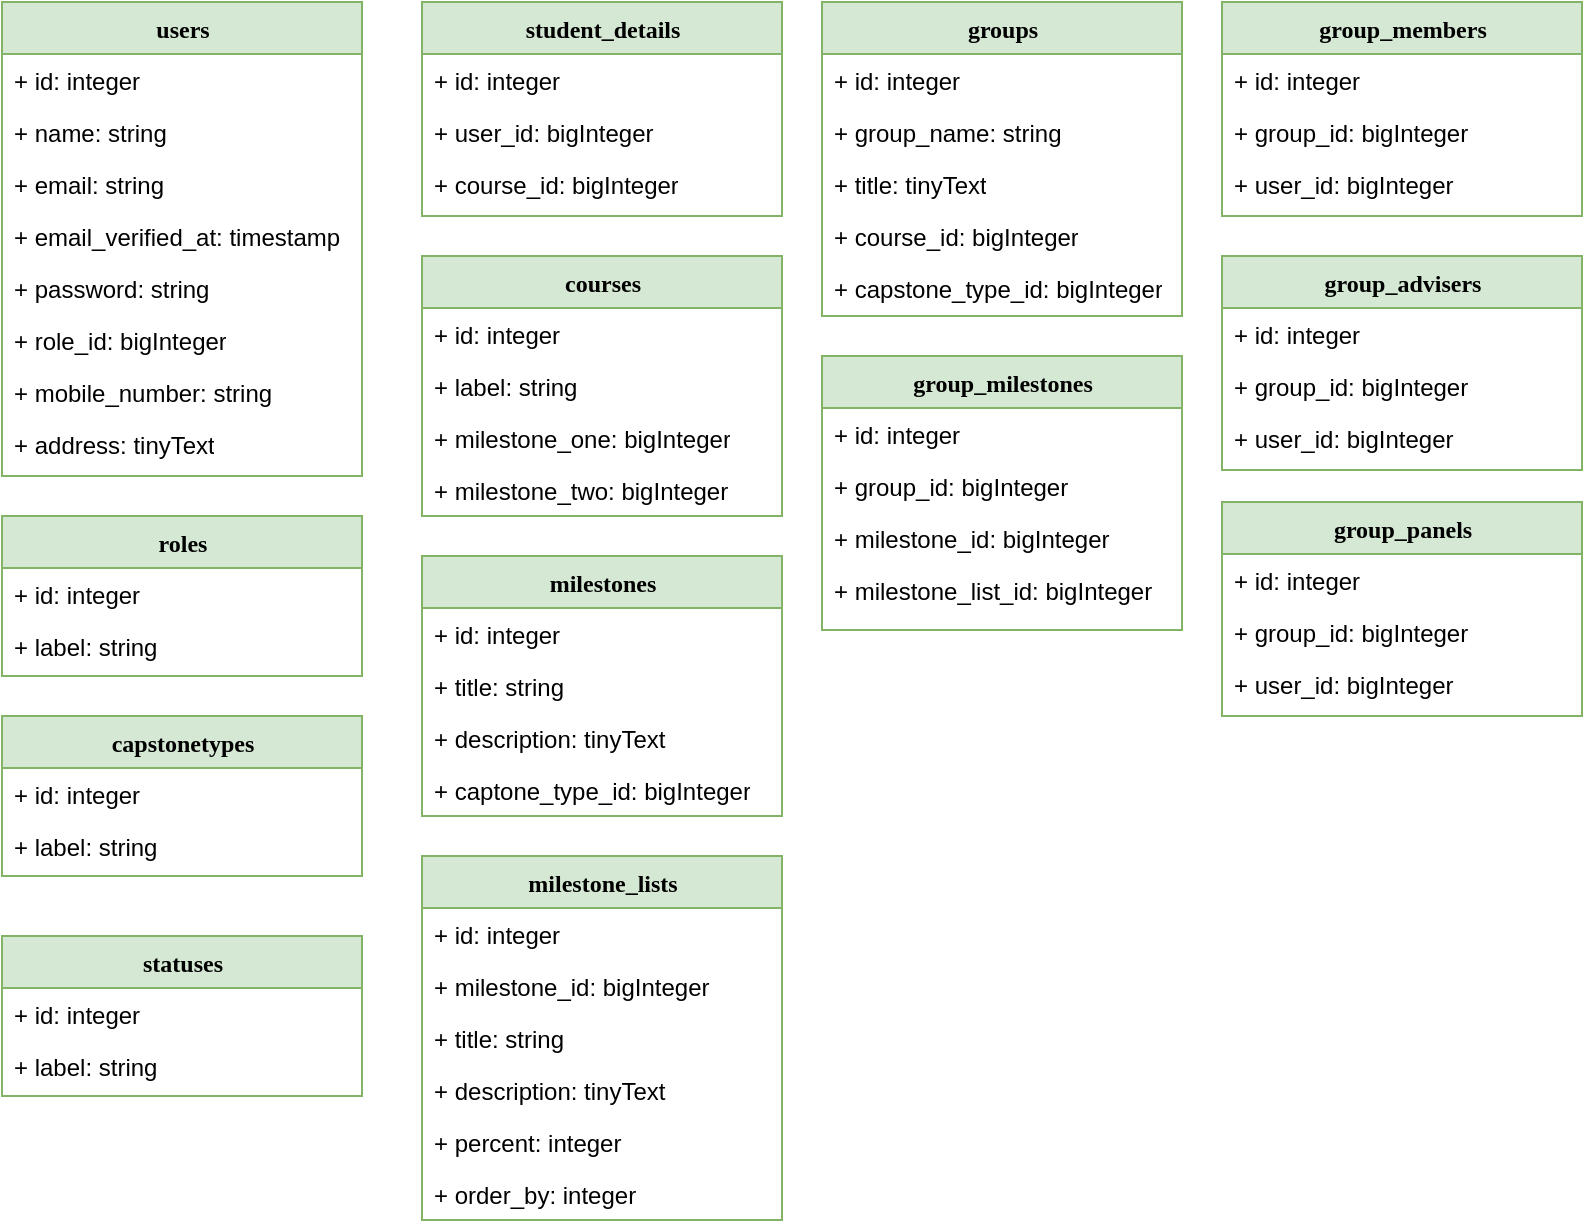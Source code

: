 <mxfile version="13.9.9" type="device"><diagram name="Page-1" id="9f46799a-70d6-7492-0946-bef42562c5a5"><mxGraphModel dx="1086" dy="806" grid="1" gridSize="10" guides="1" tooltips="1" connect="1" arrows="1" fold="1" page="1" pageScale="1" pageWidth="1100" pageHeight="850" background="#ffffff" math="0" shadow="0"><root><mxCell id="0"/><mxCell id="1" parent="0"/><mxCell id="78961159f06e98e8-17" value="users" style="swimlane;html=1;fontStyle=1;align=center;verticalAlign=top;childLayout=stackLayout;horizontal=1;startSize=26;horizontalStack=0;resizeParent=1;resizeLast=0;collapsible=1;marginBottom=0;swimlaneFillColor=#ffffff;rounded=0;shadow=0;comic=0;labelBackgroundColor=none;strokeWidth=1;fillColor=#d5e8d4;fontFamily=Verdana;fontSize=12;strokeColor=#82b366;" parent="1" vertex="1"><mxGeometry x="110" y="83" width="180" height="237" as="geometry"/></mxCell><mxCell id="78961159f06e98e8-21" value="+ id: integer" style="text;html=1;strokeColor=none;fillColor=none;align=left;verticalAlign=top;spacingLeft=4;spacingRight=4;whiteSpace=wrap;overflow=hidden;rotatable=0;points=[[0,0.5],[1,0.5]];portConstraint=eastwest;" parent="78961159f06e98e8-17" vertex="1"><mxGeometry y="26" width="180" height="26" as="geometry"/></mxCell><mxCell id="78961159f06e98e8-23" value="+ name: string" style="text;html=1;strokeColor=none;fillColor=none;align=left;verticalAlign=top;spacingLeft=4;spacingRight=4;whiteSpace=wrap;overflow=hidden;rotatable=0;points=[[0,0.5],[1,0.5]];portConstraint=eastwest;" parent="78961159f06e98e8-17" vertex="1"><mxGeometry y="52" width="180" height="26" as="geometry"/></mxCell><mxCell id="78961159f06e98e8-25" value="+ email: string" style="text;html=1;strokeColor=none;fillColor=none;align=left;verticalAlign=top;spacingLeft=4;spacingRight=4;whiteSpace=wrap;overflow=hidden;rotatable=0;points=[[0,0.5],[1,0.5]];portConstraint=eastwest;" parent="78961159f06e98e8-17" vertex="1"><mxGeometry y="78" width="180" height="26" as="geometry"/></mxCell><mxCell id="78961159f06e98e8-26" value="+ email_verified_at: timestamp" style="text;html=1;strokeColor=none;fillColor=none;align=left;verticalAlign=top;spacingLeft=4;spacingRight=4;whiteSpace=wrap;overflow=hidden;rotatable=0;points=[[0,0.5],[1,0.5]];portConstraint=eastwest;" parent="78961159f06e98e8-17" vertex="1"><mxGeometry y="104" width="180" height="26" as="geometry"/></mxCell><mxCell id="78961159f06e98e8-24" value="+ password: string" style="text;html=1;strokeColor=none;fillColor=none;align=left;verticalAlign=top;spacingLeft=4;spacingRight=4;whiteSpace=wrap;overflow=hidden;rotatable=0;points=[[0,0.5],[1,0.5]];portConstraint=eastwest;" parent="78961159f06e98e8-17" vertex="1"><mxGeometry y="130" width="180" height="26" as="geometry"/></mxCell><mxCell id="rRoZWVBHgznnfZUeibbi-2" value="+ role_id: bigInteger" style="text;html=1;strokeColor=none;fillColor=none;align=left;verticalAlign=top;spacingLeft=4;spacingRight=4;whiteSpace=wrap;overflow=hidden;rotatable=0;points=[[0,0.5],[1,0.5]];portConstraint=eastwest;" parent="78961159f06e98e8-17" vertex="1"><mxGeometry y="156" width="180" height="26" as="geometry"/></mxCell><mxCell id="mozkdcKhJREuQSXOblhR-1" value="+ mobile_number: string" style="text;html=1;strokeColor=none;fillColor=none;align=left;verticalAlign=top;spacingLeft=4;spacingRight=4;whiteSpace=wrap;overflow=hidden;rotatable=0;points=[[0,0.5],[1,0.5]];portConstraint=eastwest;" parent="78961159f06e98e8-17" vertex="1"><mxGeometry y="182" width="180" height="26" as="geometry"/></mxCell><mxCell id="mozkdcKhJREuQSXOblhR-2" value="+ address: tinyText" style="text;html=1;strokeColor=none;fillColor=none;align=left;verticalAlign=top;spacingLeft=4;spacingRight=4;whiteSpace=wrap;overflow=hidden;rotatable=0;points=[[0,0.5],[1,0.5]];portConstraint=eastwest;" parent="78961159f06e98e8-17" vertex="1"><mxGeometry y="208" width="180" height="26" as="geometry"/></mxCell><mxCell id="rRoZWVBHgznnfZUeibbi-3" value="roles" style="swimlane;html=1;fontStyle=1;align=center;verticalAlign=top;childLayout=stackLayout;horizontal=1;startSize=26;horizontalStack=0;resizeParent=1;resizeLast=0;collapsible=1;marginBottom=0;swimlaneFillColor=#ffffff;rounded=0;shadow=0;comic=0;labelBackgroundColor=none;strokeWidth=1;fillColor=#d5e8d4;fontFamily=Verdana;fontSize=12;strokeColor=#82b366;" parent="1" vertex="1"><mxGeometry x="110" y="340" width="180" height="80" as="geometry"/></mxCell><mxCell id="rRoZWVBHgznnfZUeibbi-4" value="+ id: integer" style="text;html=1;strokeColor=none;fillColor=none;align=left;verticalAlign=top;spacingLeft=4;spacingRight=4;whiteSpace=wrap;overflow=hidden;rotatable=0;points=[[0,0.5],[1,0.5]];portConstraint=eastwest;" parent="rRoZWVBHgznnfZUeibbi-3" vertex="1"><mxGeometry y="26" width="180" height="26" as="geometry"/></mxCell><mxCell id="rRoZWVBHgznnfZUeibbi-5" value="+ label: string" style="text;html=1;strokeColor=none;fillColor=none;align=left;verticalAlign=top;spacingLeft=4;spacingRight=4;whiteSpace=wrap;overflow=hidden;rotatable=0;points=[[0,0.5],[1,0.5]];portConstraint=eastwest;" parent="rRoZWVBHgznnfZUeibbi-3" vertex="1"><mxGeometry y="52" width="180" height="26" as="geometry"/></mxCell><mxCell id="rRoZWVBHgznnfZUeibbi-10" value="student_details" style="swimlane;html=1;fontStyle=1;align=center;verticalAlign=top;childLayout=stackLayout;horizontal=1;startSize=26;horizontalStack=0;resizeParent=1;resizeLast=0;collapsible=1;marginBottom=0;swimlaneFillColor=#ffffff;rounded=0;shadow=0;comic=0;labelBackgroundColor=none;strokeWidth=1;fillColor=#d5e8d4;fontFamily=Verdana;fontSize=12;strokeColor=#82b366;" parent="1" vertex="1"><mxGeometry x="320" y="83" width="180" height="107" as="geometry"/></mxCell><mxCell id="rRoZWVBHgznnfZUeibbi-11" value="+ id: integer" style="text;html=1;strokeColor=none;fillColor=none;align=left;verticalAlign=top;spacingLeft=4;spacingRight=4;whiteSpace=wrap;overflow=hidden;rotatable=0;points=[[0,0.5],[1,0.5]];portConstraint=eastwest;" parent="rRoZWVBHgznnfZUeibbi-10" vertex="1"><mxGeometry y="26" width="180" height="26" as="geometry"/></mxCell><mxCell id="rRoZWVBHgznnfZUeibbi-12" value="+ user_id: bigInteger" style="text;html=1;strokeColor=none;fillColor=none;align=left;verticalAlign=top;spacingLeft=4;spacingRight=4;whiteSpace=wrap;overflow=hidden;rotatable=0;points=[[0,0.5],[1,0.5]];portConstraint=eastwest;" parent="rRoZWVBHgznnfZUeibbi-10" vertex="1"><mxGeometry y="52" width="180" height="26" as="geometry"/></mxCell><mxCell id="rRoZWVBHgznnfZUeibbi-13" value="+ course_id: bigInteger" style="text;html=1;strokeColor=none;fillColor=none;align=left;verticalAlign=top;spacingLeft=4;spacingRight=4;whiteSpace=wrap;overflow=hidden;rotatable=0;points=[[0,0.5],[1,0.5]];portConstraint=eastwest;" parent="rRoZWVBHgznnfZUeibbi-10" vertex="1"><mxGeometry y="78" width="180" height="26" as="geometry"/></mxCell><mxCell id="rRoZWVBHgznnfZUeibbi-31" value="courses" style="swimlane;html=1;fontStyle=1;align=center;verticalAlign=top;childLayout=stackLayout;horizontal=1;startSize=26;horizontalStack=0;resizeParent=1;resizeLast=0;collapsible=1;marginBottom=0;swimlaneFillColor=#ffffff;rounded=0;shadow=0;comic=0;labelBackgroundColor=none;strokeWidth=1;fillColor=#d5e8d4;fontFamily=Verdana;fontSize=12;strokeColor=#82b366;" parent="1" vertex="1"><mxGeometry x="320" y="210" width="180" height="130" as="geometry"/></mxCell><mxCell id="rRoZWVBHgznnfZUeibbi-32" value="+ id: integer" style="text;html=1;strokeColor=none;fillColor=none;align=left;verticalAlign=top;spacingLeft=4;spacingRight=4;whiteSpace=wrap;overflow=hidden;rotatable=0;points=[[0,0.5],[1,0.5]];portConstraint=eastwest;" parent="rRoZWVBHgznnfZUeibbi-31" vertex="1"><mxGeometry y="26" width="180" height="26" as="geometry"/></mxCell><mxCell id="rRoZWVBHgznnfZUeibbi-33" value="+ label: string" style="text;html=1;strokeColor=none;fillColor=none;align=left;verticalAlign=top;spacingLeft=4;spacingRight=4;whiteSpace=wrap;overflow=hidden;rotatable=0;points=[[0,0.5],[1,0.5]];portConstraint=eastwest;" parent="rRoZWVBHgznnfZUeibbi-31" vertex="1"><mxGeometry y="52" width="180" height="26" as="geometry"/></mxCell><mxCell id="rRoZWVBHgznnfZUeibbi-34" value="+ milestone_one: bigInteger" style="text;html=1;strokeColor=none;fillColor=none;align=left;verticalAlign=top;spacingLeft=4;spacingRight=4;whiteSpace=wrap;overflow=hidden;rotatable=0;points=[[0,0.5],[1,0.5]];portConstraint=eastwest;" parent="rRoZWVBHgznnfZUeibbi-31" vertex="1"><mxGeometry y="78" width="180" height="26" as="geometry"/></mxCell><mxCell id="mozkdcKhJREuQSXOblhR-17" value="+ milestone_two: bigInteger" style="text;html=1;strokeColor=none;fillColor=none;align=left;verticalAlign=top;spacingLeft=4;spacingRight=4;whiteSpace=wrap;overflow=hidden;rotatable=0;points=[[0,0.5],[1,0.5]];portConstraint=eastwest;" parent="rRoZWVBHgznnfZUeibbi-31" vertex="1"><mxGeometry y="104" width="180" height="26" as="geometry"/></mxCell><mxCell id="rRoZWVBHgznnfZUeibbi-35" value="milestones" style="swimlane;html=1;fontStyle=1;align=center;verticalAlign=top;childLayout=stackLayout;horizontal=1;startSize=26;horizontalStack=0;resizeParent=1;resizeLast=0;collapsible=1;marginBottom=0;swimlaneFillColor=#ffffff;rounded=0;shadow=0;comic=0;labelBackgroundColor=none;strokeWidth=1;fillColor=#d5e8d4;fontFamily=Verdana;fontSize=12;strokeColor=#82b366;" parent="1" vertex="1"><mxGeometry x="320" y="360" width="180" height="130" as="geometry"/></mxCell><mxCell id="rRoZWVBHgznnfZUeibbi-36" value="+ id: integer" style="text;html=1;strokeColor=none;fillColor=none;align=left;verticalAlign=top;spacingLeft=4;spacingRight=4;whiteSpace=wrap;overflow=hidden;rotatable=0;points=[[0,0.5],[1,0.5]];portConstraint=eastwest;" parent="rRoZWVBHgznnfZUeibbi-35" vertex="1"><mxGeometry y="26" width="180" height="26" as="geometry"/></mxCell><mxCell id="rRoZWVBHgznnfZUeibbi-37" value="+ title: string" style="text;html=1;strokeColor=none;fillColor=none;align=left;verticalAlign=top;spacingLeft=4;spacingRight=4;whiteSpace=wrap;overflow=hidden;rotatable=0;points=[[0,0.5],[1,0.5]];portConstraint=eastwest;" parent="rRoZWVBHgznnfZUeibbi-35" vertex="1"><mxGeometry y="52" width="180" height="26" as="geometry"/></mxCell><mxCell id="rRoZWVBHgznnfZUeibbi-38" value="+ description: tinyText" style="text;html=1;strokeColor=none;fillColor=none;align=left;verticalAlign=top;spacingLeft=4;spacingRight=4;whiteSpace=wrap;overflow=hidden;rotatable=0;points=[[0,0.5],[1,0.5]];portConstraint=eastwest;" parent="rRoZWVBHgznnfZUeibbi-35" vertex="1"><mxGeometry y="78" width="180" height="26" as="geometry"/></mxCell><mxCell id="mozkdcKhJREuQSXOblhR-18" value="+ captone_type_id: bigInteger" style="text;html=1;strokeColor=none;fillColor=none;align=left;verticalAlign=top;spacingLeft=4;spacingRight=4;whiteSpace=wrap;overflow=hidden;rotatable=0;points=[[0,0.5],[1,0.5]];portConstraint=eastwest;" parent="rRoZWVBHgznnfZUeibbi-35" vertex="1"><mxGeometry y="104" width="180" height="26" as="geometry"/></mxCell><mxCell id="mozkdcKhJREuQSXOblhR-4" value="milestone_lists" style="swimlane;html=1;fontStyle=1;align=center;verticalAlign=top;childLayout=stackLayout;horizontal=1;startSize=26;horizontalStack=0;resizeParent=1;resizeLast=0;collapsible=1;marginBottom=0;swimlaneFillColor=#ffffff;rounded=0;shadow=0;comic=0;labelBackgroundColor=none;strokeWidth=1;fillColor=#d5e8d4;fontFamily=Verdana;fontSize=12;strokeColor=#82b366;" parent="1" vertex="1"><mxGeometry x="320" y="510" width="180" height="182" as="geometry"/></mxCell><mxCell id="mozkdcKhJREuQSXOblhR-5" value="+ id: integer" style="text;html=1;strokeColor=none;fillColor=none;align=left;verticalAlign=top;spacingLeft=4;spacingRight=4;whiteSpace=wrap;overflow=hidden;rotatable=0;points=[[0,0.5],[1,0.5]];portConstraint=eastwest;" parent="mozkdcKhJREuQSXOblhR-4" vertex="1"><mxGeometry y="26" width="180" height="26" as="geometry"/></mxCell><mxCell id="mozkdcKhJREuQSXOblhR-6" value="+ milestone_id: bigInteger" style="text;html=1;strokeColor=none;fillColor=none;align=left;verticalAlign=top;spacingLeft=4;spacingRight=4;whiteSpace=wrap;overflow=hidden;rotatable=0;points=[[0,0.5],[1,0.5]];portConstraint=eastwest;" parent="mozkdcKhJREuQSXOblhR-4" vertex="1"><mxGeometry y="52" width="180" height="26" as="geometry"/></mxCell><mxCell id="mozkdcKhJREuQSXOblhR-7" value="+ title: string" style="text;html=1;strokeColor=none;fillColor=none;align=left;verticalAlign=top;spacingLeft=4;spacingRight=4;whiteSpace=wrap;overflow=hidden;rotatable=0;points=[[0,0.5],[1,0.5]];portConstraint=eastwest;" parent="mozkdcKhJREuQSXOblhR-4" vertex="1"><mxGeometry y="78" width="180" height="26" as="geometry"/></mxCell><mxCell id="mozkdcKhJREuQSXOblhR-8" value="+ description: tinyText" style="text;html=1;strokeColor=none;fillColor=none;align=left;verticalAlign=top;spacingLeft=4;spacingRight=4;whiteSpace=wrap;overflow=hidden;rotatable=0;points=[[0,0.5],[1,0.5]];portConstraint=eastwest;" parent="mozkdcKhJREuQSXOblhR-4" vertex="1"><mxGeometry y="104" width="180" height="26" as="geometry"/></mxCell><mxCell id="mozkdcKhJREuQSXOblhR-9" value="+ percent: integer" style="text;html=1;strokeColor=none;fillColor=none;align=left;verticalAlign=top;spacingLeft=4;spacingRight=4;whiteSpace=wrap;overflow=hidden;rotatable=0;points=[[0,0.5],[1,0.5]];portConstraint=eastwest;" parent="mozkdcKhJREuQSXOblhR-4" vertex="1"><mxGeometry y="130" width="180" height="26" as="geometry"/></mxCell><mxCell id="ksWaV73kBurp79Q44kis-1" value="+ order_by: integer" style="text;html=1;strokeColor=none;fillColor=none;align=left;verticalAlign=top;spacingLeft=4;spacingRight=4;whiteSpace=wrap;overflow=hidden;rotatable=0;points=[[0,0.5],[1,0.5]];portConstraint=eastwest;" vertex="1" parent="mozkdcKhJREuQSXOblhR-4"><mxGeometry y="156" width="180" height="26" as="geometry"/></mxCell><mxCell id="mozkdcKhJREuQSXOblhR-10" value="groups" style="swimlane;html=1;fontStyle=1;align=center;verticalAlign=top;childLayout=stackLayout;horizontal=1;startSize=26;horizontalStack=0;resizeParent=1;resizeLast=0;collapsible=1;marginBottom=0;swimlaneFillColor=#ffffff;rounded=0;shadow=0;comic=0;labelBackgroundColor=none;strokeWidth=1;fillColor=#d5e8d4;fontFamily=Verdana;fontSize=12;strokeColor=#82b366;" parent="1" vertex="1"><mxGeometry x="520" y="83" width="180" height="157" as="geometry"/></mxCell><mxCell id="mozkdcKhJREuQSXOblhR-11" value="+ id: integer" style="text;html=1;strokeColor=none;fillColor=none;align=left;verticalAlign=top;spacingLeft=4;spacingRight=4;whiteSpace=wrap;overflow=hidden;rotatable=0;points=[[0,0.5],[1,0.5]];portConstraint=eastwest;" parent="mozkdcKhJREuQSXOblhR-10" vertex="1"><mxGeometry y="26" width="180" height="26" as="geometry"/></mxCell><mxCell id="mozkdcKhJREuQSXOblhR-12" value="+ group_name: string" style="text;html=1;strokeColor=none;fillColor=none;align=left;verticalAlign=top;spacingLeft=4;spacingRight=4;whiteSpace=wrap;overflow=hidden;rotatable=0;points=[[0,0.5],[1,0.5]];portConstraint=eastwest;" parent="mozkdcKhJREuQSXOblhR-10" vertex="1"><mxGeometry y="52" width="180" height="26" as="geometry"/></mxCell><mxCell id="mozkdcKhJREuQSXOblhR-13" value="+ title: tinyText" style="text;html=1;strokeColor=none;fillColor=none;align=left;verticalAlign=top;spacingLeft=4;spacingRight=4;whiteSpace=wrap;overflow=hidden;rotatable=0;points=[[0,0.5],[1,0.5]];portConstraint=eastwest;" parent="mozkdcKhJREuQSXOblhR-10" vertex="1"><mxGeometry y="78" width="180" height="26" as="geometry"/></mxCell><mxCell id="mozkdcKhJREuQSXOblhR-14" value="+ course_id: bigInteger" style="text;html=1;strokeColor=none;fillColor=none;align=left;verticalAlign=top;spacingLeft=4;spacingRight=4;whiteSpace=wrap;overflow=hidden;rotatable=0;points=[[0,0.5],[1,0.5]];portConstraint=eastwest;" parent="mozkdcKhJREuQSXOblhR-10" vertex="1"><mxGeometry y="104" width="180" height="26" as="geometry"/></mxCell><mxCell id="mozkdcKhJREuQSXOblhR-15" value="+ capstone_type_id: bigInteger" style="text;html=1;strokeColor=none;fillColor=none;align=left;verticalAlign=top;spacingLeft=4;spacingRight=4;whiteSpace=wrap;overflow=hidden;rotatable=0;points=[[0,0.5],[1,0.5]];portConstraint=eastwest;" parent="mozkdcKhJREuQSXOblhR-10" vertex="1"><mxGeometry y="130" width="180" height="26" as="geometry"/></mxCell><mxCell id="mozkdcKhJREuQSXOblhR-19" value="capstonetypes" style="swimlane;html=1;fontStyle=1;align=center;verticalAlign=top;childLayout=stackLayout;horizontal=1;startSize=26;horizontalStack=0;resizeParent=1;resizeLast=0;collapsible=1;marginBottom=0;swimlaneFillColor=#ffffff;rounded=0;shadow=0;comic=0;labelBackgroundColor=none;strokeWidth=1;fillColor=#d5e8d4;fontFamily=Verdana;fontSize=12;strokeColor=#82b366;" parent="1" vertex="1"><mxGeometry x="110" y="440" width="180" height="80" as="geometry"/></mxCell><mxCell id="mozkdcKhJREuQSXOblhR-20" value="+ id: integer" style="text;html=1;strokeColor=none;fillColor=none;align=left;verticalAlign=top;spacingLeft=4;spacingRight=4;whiteSpace=wrap;overflow=hidden;rotatable=0;points=[[0,0.5],[1,0.5]];portConstraint=eastwest;" parent="mozkdcKhJREuQSXOblhR-19" vertex="1"><mxGeometry y="26" width="180" height="26" as="geometry"/></mxCell><mxCell id="mozkdcKhJREuQSXOblhR-21" value="+ label: string" style="text;html=1;strokeColor=none;fillColor=none;align=left;verticalAlign=top;spacingLeft=4;spacingRight=4;whiteSpace=wrap;overflow=hidden;rotatable=0;points=[[0,0.5],[1,0.5]];portConstraint=eastwest;" parent="mozkdcKhJREuQSXOblhR-19" vertex="1"><mxGeometry y="52" width="180" height="26" as="geometry"/></mxCell><mxCell id="mozkdcKhJREuQSXOblhR-24" value="group_milestones" style="swimlane;html=1;fontStyle=1;align=center;verticalAlign=top;childLayout=stackLayout;horizontal=1;startSize=26;horizontalStack=0;resizeParent=1;resizeLast=0;collapsible=1;marginBottom=0;swimlaneFillColor=#ffffff;rounded=0;shadow=0;comic=0;labelBackgroundColor=none;strokeWidth=1;fillColor=#d5e8d4;fontFamily=Verdana;fontSize=12;strokeColor=#82b366;" parent="1" vertex="1"><mxGeometry x="520" y="260" width="180" height="137" as="geometry"/></mxCell><mxCell id="mozkdcKhJREuQSXOblhR-25" value="+ id: integer" style="text;html=1;strokeColor=none;fillColor=none;align=left;verticalAlign=top;spacingLeft=4;spacingRight=4;whiteSpace=wrap;overflow=hidden;rotatable=0;points=[[0,0.5],[1,0.5]];portConstraint=eastwest;" parent="mozkdcKhJREuQSXOblhR-24" vertex="1"><mxGeometry y="26" width="180" height="26" as="geometry"/></mxCell><mxCell id="mozkdcKhJREuQSXOblhR-26" value="+ group_id: bigInteger" style="text;html=1;strokeColor=none;fillColor=none;align=left;verticalAlign=top;spacingLeft=4;spacingRight=4;whiteSpace=wrap;overflow=hidden;rotatable=0;points=[[0,0.5],[1,0.5]];portConstraint=eastwest;" parent="mozkdcKhJREuQSXOblhR-24" vertex="1"><mxGeometry y="52" width="180" height="26" as="geometry"/></mxCell><mxCell id="mozkdcKhJREuQSXOblhR-27" value="+ milestone_id: bigInteger" style="text;html=1;strokeColor=none;fillColor=none;align=left;verticalAlign=top;spacingLeft=4;spacingRight=4;whiteSpace=wrap;overflow=hidden;rotatable=0;points=[[0,0.5],[1,0.5]];portConstraint=eastwest;" parent="mozkdcKhJREuQSXOblhR-24" vertex="1"><mxGeometry y="78" width="180" height="26" as="geometry"/></mxCell><mxCell id="mozkdcKhJREuQSXOblhR-28" value="+ milestone_list_id: bigInteger" style="text;html=1;strokeColor=none;fillColor=none;align=left;verticalAlign=top;spacingLeft=4;spacingRight=4;whiteSpace=wrap;overflow=hidden;rotatable=0;points=[[0,0.5],[1,0.5]];portConstraint=eastwest;" parent="mozkdcKhJREuQSXOblhR-24" vertex="1"><mxGeometry y="104" width="180" height="26" as="geometry"/></mxCell><mxCell id="mozkdcKhJREuQSXOblhR-30" value="group_members" style="swimlane;html=1;fontStyle=1;align=center;verticalAlign=top;childLayout=stackLayout;horizontal=1;startSize=26;horizontalStack=0;resizeParent=1;resizeLast=0;collapsible=1;marginBottom=0;swimlaneFillColor=#ffffff;rounded=0;shadow=0;comic=0;labelBackgroundColor=none;strokeWidth=1;fillColor=#d5e8d4;fontFamily=Verdana;fontSize=12;strokeColor=#82b366;" parent="1" vertex="1"><mxGeometry x="720" y="83" width="180" height="107" as="geometry"/></mxCell><mxCell id="mozkdcKhJREuQSXOblhR-31" value="+ id: integer" style="text;html=1;strokeColor=none;fillColor=none;align=left;verticalAlign=top;spacingLeft=4;spacingRight=4;whiteSpace=wrap;overflow=hidden;rotatable=0;points=[[0,0.5],[1,0.5]];portConstraint=eastwest;" parent="mozkdcKhJREuQSXOblhR-30" vertex="1"><mxGeometry y="26" width="180" height="26" as="geometry"/></mxCell><mxCell id="mozkdcKhJREuQSXOblhR-32" value="+ group_id: bigInteger" style="text;html=1;strokeColor=none;fillColor=none;align=left;verticalAlign=top;spacingLeft=4;spacingRight=4;whiteSpace=wrap;overflow=hidden;rotatable=0;points=[[0,0.5],[1,0.5]];portConstraint=eastwest;" parent="mozkdcKhJREuQSXOblhR-30" vertex="1"><mxGeometry y="52" width="180" height="26" as="geometry"/></mxCell><mxCell id="mozkdcKhJREuQSXOblhR-33" value="+ user_id: bigInteger" style="text;html=1;strokeColor=none;fillColor=none;align=left;verticalAlign=top;spacingLeft=4;spacingRight=4;whiteSpace=wrap;overflow=hidden;rotatable=0;points=[[0,0.5],[1,0.5]];portConstraint=eastwest;" parent="mozkdcKhJREuQSXOblhR-30" vertex="1"><mxGeometry y="78" width="180" height="26" as="geometry"/></mxCell><mxCell id="mozkdcKhJREuQSXOblhR-36" value="group_advisers" style="swimlane;html=1;fontStyle=1;align=center;verticalAlign=top;childLayout=stackLayout;horizontal=1;startSize=26;horizontalStack=0;resizeParent=1;resizeLast=0;collapsible=1;marginBottom=0;swimlaneFillColor=#ffffff;rounded=0;shadow=0;comic=0;labelBackgroundColor=none;strokeWidth=1;fillColor=#d5e8d4;fontFamily=Verdana;fontSize=12;strokeColor=#82b366;" parent="1" vertex="1"><mxGeometry x="720" y="210" width="180" height="107" as="geometry"/></mxCell><mxCell id="mozkdcKhJREuQSXOblhR-37" value="+ id: integer" style="text;html=1;strokeColor=none;fillColor=none;align=left;verticalAlign=top;spacingLeft=4;spacingRight=4;whiteSpace=wrap;overflow=hidden;rotatable=0;points=[[0,0.5],[1,0.5]];portConstraint=eastwest;" parent="mozkdcKhJREuQSXOblhR-36" vertex="1"><mxGeometry y="26" width="180" height="26" as="geometry"/></mxCell><mxCell id="mozkdcKhJREuQSXOblhR-38" value="+ group_id: bigInteger" style="text;html=1;strokeColor=none;fillColor=none;align=left;verticalAlign=top;spacingLeft=4;spacingRight=4;whiteSpace=wrap;overflow=hidden;rotatable=0;points=[[0,0.5],[1,0.5]];portConstraint=eastwest;" parent="mozkdcKhJREuQSXOblhR-36" vertex="1"><mxGeometry y="52" width="180" height="26" as="geometry"/></mxCell><mxCell id="mozkdcKhJREuQSXOblhR-39" value="+ user_id: bigInteger" style="text;html=1;strokeColor=none;fillColor=none;align=left;verticalAlign=top;spacingLeft=4;spacingRight=4;whiteSpace=wrap;overflow=hidden;rotatable=0;points=[[0,0.5],[1,0.5]];portConstraint=eastwest;" parent="mozkdcKhJREuQSXOblhR-36" vertex="1"><mxGeometry y="78" width="180" height="26" as="geometry"/></mxCell><mxCell id="mozkdcKhJREuQSXOblhR-40" value="group_panels" style="swimlane;html=1;fontStyle=1;align=center;verticalAlign=top;childLayout=stackLayout;horizontal=1;startSize=26;horizontalStack=0;resizeParent=1;resizeLast=0;collapsible=1;marginBottom=0;swimlaneFillColor=#ffffff;rounded=0;shadow=0;comic=0;labelBackgroundColor=none;strokeWidth=1;fillColor=#d5e8d4;fontFamily=Verdana;fontSize=12;strokeColor=#82b366;" parent="1" vertex="1"><mxGeometry x="720" y="333" width="180" height="107" as="geometry"/></mxCell><mxCell id="mozkdcKhJREuQSXOblhR-41" value="+ id: integer" style="text;html=1;strokeColor=none;fillColor=none;align=left;verticalAlign=top;spacingLeft=4;spacingRight=4;whiteSpace=wrap;overflow=hidden;rotatable=0;points=[[0,0.5],[1,0.5]];portConstraint=eastwest;" parent="mozkdcKhJREuQSXOblhR-40" vertex="1"><mxGeometry y="26" width="180" height="26" as="geometry"/></mxCell><mxCell id="mozkdcKhJREuQSXOblhR-42" value="+ group_id: bigInteger" style="text;html=1;strokeColor=none;fillColor=none;align=left;verticalAlign=top;spacingLeft=4;spacingRight=4;whiteSpace=wrap;overflow=hidden;rotatable=0;points=[[0,0.5],[1,0.5]];portConstraint=eastwest;" parent="mozkdcKhJREuQSXOblhR-40" vertex="1"><mxGeometry y="52" width="180" height="26" as="geometry"/></mxCell><mxCell id="mozkdcKhJREuQSXOblhR-43" value="+ user_id: bigInteger" style="text;html=1;strokeColor=none;fillColor=none;align=left;verticalAlign=top;spacingLeft=4;spacingRight=4;whiteSpace=wrap;overflow=hidden;rotatable=0;points=[[0,0.5],[1,0.5]];portConstraint=eastwest;" parent="mozkdcKhJREuQSXOblhR-40" vertex="1"><mxGeometry y="78" width="180" height="26" as="geometry"/></mxCell><mxCell id="ksWaV73kBurp79Q44kis-2" value="statuses" style="swimlane;html=1;fontStyle=1;align=center;verticalAlign=top;childLayout=stackLayout;horizontal=1;startSize=26;horizontalStack=0;resizeParent=1;resizeLast=0;collapsible=1;marginBottom=0;swimlaneFillColor=#ffffff;rounded=0;shadow=0;comic=0;labelBackgroundColor=none;strokeWidth=1;fillColor=#d5e8d4;fontFamily=Verdana;fontSize=12;strokeColor=#82b366;" vertex="1" parent="1"><mxGeometry x="110" y="550" width="180" height="80" as="geometry"/></mxCell><mxCell id="ksWaV73kBurp79Q44kis-3" value="+ id: integer" style="text;html=1;strokeColor=none;fillColor=none;align=left;verticalAlign=top;spacingLeft=4;spacingRight=4;whiteSpace=wrap;overflow=hidden;rotatable=0;points=[[0,0.5],[1,0.5]];portConstraint=eastwest;" vertex="1" parent="ksWaV73kBurp79Q44kis-2"><mxGeometry y="26" width="180" height="26" as="geometry"/></mxCell><mxCell id="ksWaV73kBurp79Q44kis-4" value="+ label: string" style="text;html=1;strokeColor=none;fillColor=none;align=left;verticalAlign=top;spacingLeft=4;spacingRight=4;whiteSpace=wrap;overflow=hidden;rotatable=0;points=[[0,0.5],[1,0.5]];portConstraint=eastwest;" vertex="1" parent="ksWaV73kBurp79Q44kis-2"><mxGeometry y="52" width="180" height="26" as="geometry"/></mxCell></root></mxGraphModel></diagram></mxfile>